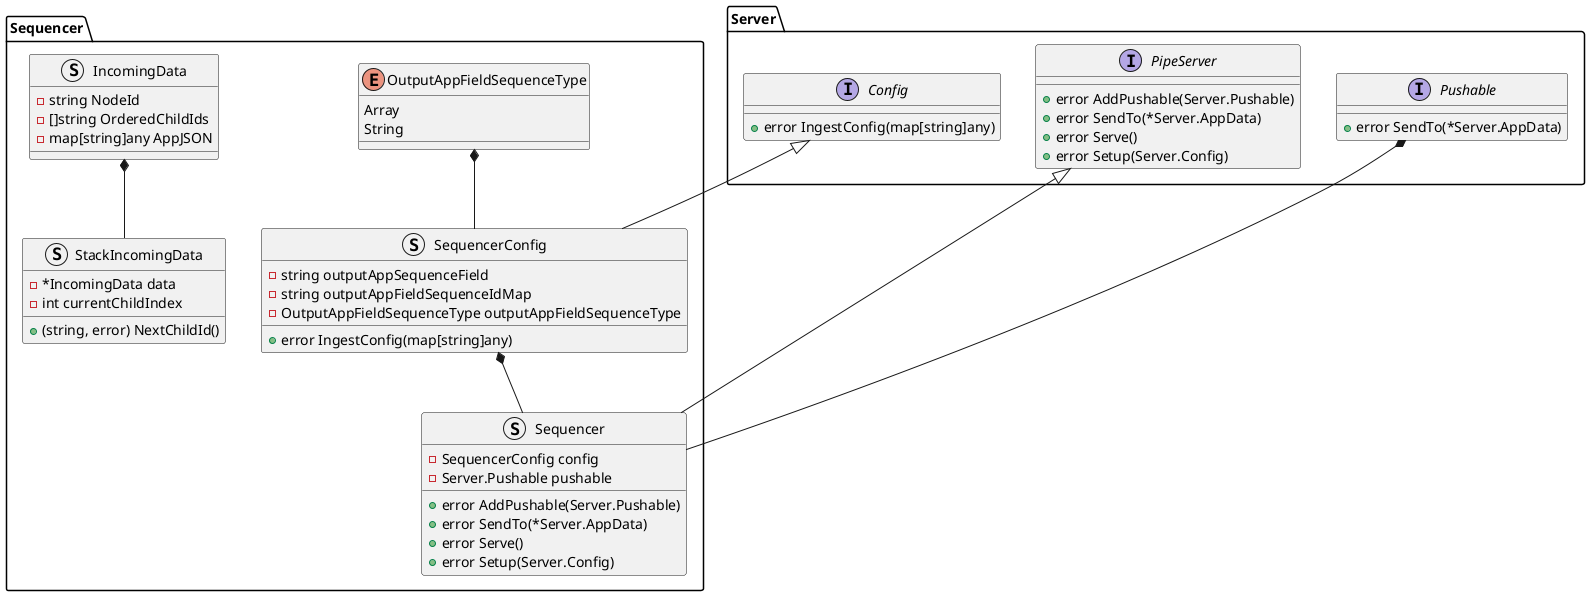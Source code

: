@startuml
interface Server.Config {
    +error IngestConfig(map[string]any)
}
interface Server.PipeServer {
    +error AddPushable(Server.Pushable)
    +error SendTo(*Server.AppData)
    +error Serve()
    +error Setup(Server.Config)
}
interface Server.Pushable {
    +error SendTo(*Server.AppData)
}

namespace Sequencer {
    enum OutputAppFieldSequenceType {
        Array
        String
    }
    struct SequencerConfig {
        -string outputAppSequenceField
        -string outputAppFieldSequenceIdMap
        -OutputAppFieldSequenceType outputAppFieldSequenceType
        +error IngestConfig(map[string]any)
    }
    struct Sequencer {
        -SequencerConfig config
        -Server.Pushable pushable
        +error AddPushable(Server.Pushable)
        +error SendTo(*Server.AppData)
        +error Serve()
        +error Setup(Server.Config)
    }
    struct IncomingData {
        -string NodeId
        -[]string OrderedChildIds
        -map[string]any AppJSON
    }
    struct StackIncomingData {
        -*IncomingData data
        -int currentChildIndex
        +(string, error) NextChildId()
    }
}

Server.PipeServer <|-- Sequencer.Sequencer
Server.Pushable *-- Sequencer.Sequencer
Server.Config <|-- Sequencer.SequencerConfig
Sequencer.SequencerConfig *-- Sequencer.Sequencer
Sequencer.OutputAppFieldSequenceType *-- Sequencer.SequencerConfig
Sequencer.IncomingData *-- Sequencer.StackIncomingData
@enduml